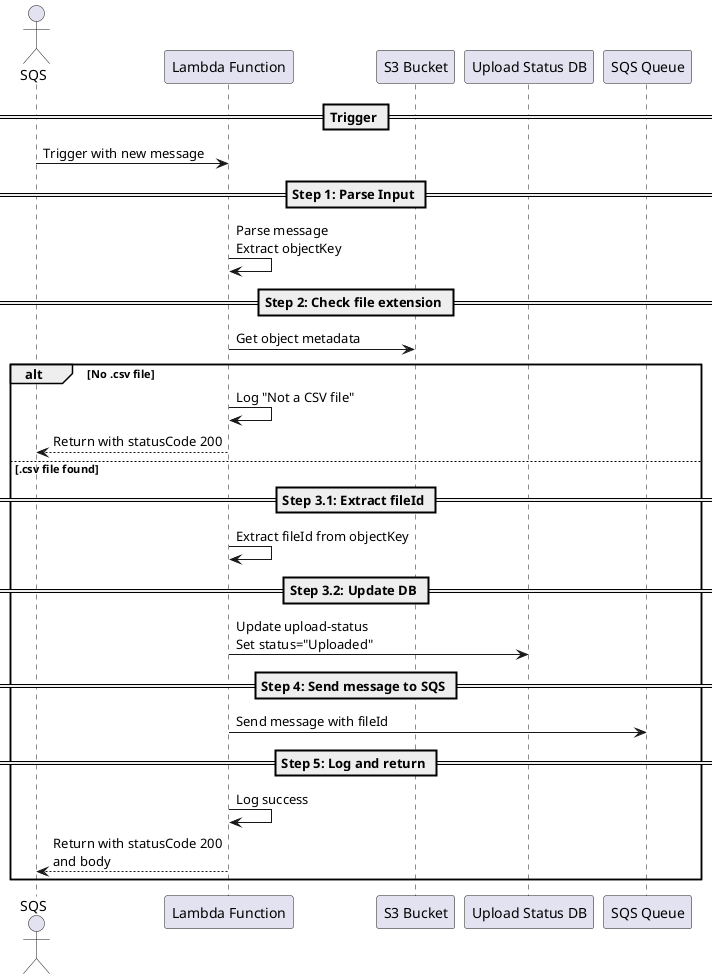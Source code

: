 @startuml
actor SQS as sqs
participant "Lambda Function" as lambda
participant "S3 Bucket" as s3
participant "Upload Status DB" as db
participant "SQS Queue" as sqs_out

== Trigger ==
sqs -> lambda : Trigger with new message

== Step 1: Parse Input ==
lambda -> lambda : Parse message\nExtract objectKey

== Step 2: Check file extension ==
lambda -> s3 : Get object metadata
alt No .csv file
    lambda -> lambda : Log "Not a CSV file"
    lambda --> sqs : Return with statusCode 200
else .csv file found
    == Step 3.1: Extract fileId ==
    lambda -> lambda : Extract fileId from objectKey

    == Step 3.2: Update DB ==
    lambda -> db : Update upload-status\nSet status="Uploaded"

    == Step 4: Send message to SQS ==
    lambda -> sqs_out : Send message with fileId

    == Step 5: Log and return ==
    lambda -> lambda : Log success
    lambda --> sqs : Return with statusCode 200\nand body
end
@enduml
